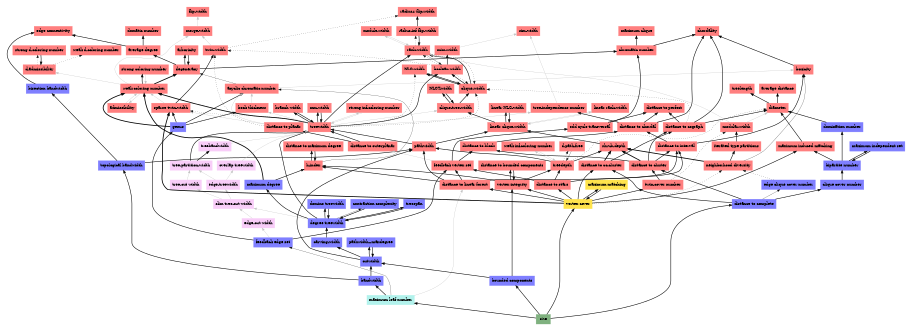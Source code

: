 digraph parameter_inclusions_veU7Jf {
	node [color=lightblue2 style=filled]
	margin=0.04 size="6,6"
	rankdir = BT
	"n_v4sLfO" [label="admissibility" URL="/parameters/html/v4sLfO" color="#ff7f7f" shape=box]
	"n_s4EiWI" [label="d-path-free" URL="/parameters/html/s4EiWI" color="#ff7f7f" shape=box]
	"n_LlWzhg" [label="contraction complexity" URL="/parameters/html/LlWzhg" color="#7f7fff" shape=box]
	"n_q7zHeT" [label="maximum clique" URL="/parameters/html/q7zHeT" color="#ff7f7f" shape=box]
	"n_fQj3wU" [label="linear clique-width" URL="/parameters/html/fQj3wU" color="#ff7f7f" shape=box]
	"n_G1Cwmc" [label="iterated type partitions" URL="/parameters/html/G1Cwmc" color="#ff7f7f" shape=box]
	"n_6BWcgd" [label="pathwidth+maxdegree" URL="/parameters/html/6BWcgd" color="#7f7fff" shape=box]
	"n_w3LxG1" [label="treebandwidth" URL="/parameters/html/w3LxG1" color="#f8cdf8" shape=box]
	"n_UyQ5yM" [label="maximum degree" URL="/parameters/html/UyQ5yM" color="#7f7fff" shape=box]
	"n_veU7Jf" [label="maximum matching" URL="/parameters/html/veU7Jf" color="#ffe34c" shape=box]
	"n_7P9WUz" [label="clique-tree-width" URL="/parameters/html/7P9WUz" color="#ff7f7f" shape=box]
	"n_Pqiy2C" [label="d-admissibility" URL="/parameters/html/Pqiy2C" color="#ff7f7f" shape=box]
	"n_QGZuUW" [label="acyclic chromatic number" URL="/parameters/html/QGZuUW" color="#ff7f7f" shape=box]
	"n_F1NpDy" [label="size" URL="/parameters/html/F1NpDy" color="#7fb17f" shape=box]
	"n_aP5a38" [label="bandwidth" URL="/parameters/html/aP5a38" color="#7f7fff" shape=box]
	"n_2LDMQ6" [label="distance to complete" URL="/parameters/html/2LDMQ6" color="#7f7fff" shape=box]
	"n_gbaHdw" [label="genus" URL="/parameters/html/gbaHdw" color="#7f7fff" shape=box]
	"n_w7MmyW" [label="chromatic number" URL="/parameters/html/w7MmyW" color="#ff7f7f" shape=box]
	"n_NTgNzT" [label="shrub-depth" URL="/parameters/html/NTgNzT" color="#ff7f7f" shape=box]
	"n_cHugsk" [label="linear rank-width" URL="/parameters/html/cHugsk" color="#ff7f7f" shape=box]
	"n_QP01gs" [label="tree-partition-width" URL="/parameters/html/QP01gs" color="#f8cdf8" shape=box]
	"n_KD6n2n" [label="weak coloring number" URL="/parameters/html/KD6n2n" color="#ff7f7f" shape=box]
	"n_zH8PpT" [label="average distance" URL="/parameters/html/zH8PpT" color="#ff7f7f" shape=box]
	"n_A2jPWT" [label="boolean width" URL="/parameters/html/A2jPWT" color="#ff7f7f" shape=box]
	"n_RPTCxd" [label="distance to bounded components" URL="/parameters/html/RPTCxd" color="#ff7f7f" shape=box]
	"n_Xrpbv7" [label="NLC-width" URL="/parameters/html/Xrpbv7" color="#ff7f7f" shape=box]
	"n_JA2nKw" [label="treelength" URL="/parameters/html/JA2nKw" color="#ff7f7f" shape=box]
	"n_VHClqR" [label="pathwidth" URL="/parameters/html/VHClqR" color="#ff7f7f" shape=box]
	"n_yihnem" [label="strong d-coloring number" URL="/parameters/html/yihnem" color="#ff7f7f" shape=box]
	"n_wUdmUb" [label="bisection bandwidth" URL="/parameters/html/wUdmUb" color="#7f7fff" shape=box]
	"n_d7vRYU" [label="mm-width" URL="/parameters/html/d7vRYU" color="#ff7f7f" shape=box]
	"n_3F3oc3" [label="weak d-coloring number" URL="/parameters/html/3F3oc3" color="#ff7f7f" shape=box]
	"n_GNTwUS" [label="h-index" URL="/parameters/html/GNTwUS" color="#ff7f7f" shape=box]
	"n_doijTS" [label="book thickness" URL="/parameters/html/doijTS" color="#ff7f7f" shape=box]
	"n_JbqZoT" [label="edge connectivity" URL="/parameters/html/JbqZoT" color="#ff7f7f" shape=box]
	"n_wg5HuV" [label="clique-width" URL="/parameters/html/wg5HuV" color="#ff7f7f" shape=box]
	"n_hbfWwE" [label="distance to co-cluster" URL="/parameters/html/hbfWwE" color="#ff7f7f" shape=box]
	"n_nCWUh3" [label="degree treewidth" URL="/parameters/html/nCWUh3" color="#7f7fff" shape=box]
	"n_2FM8hj" [label="sparse twin-width" URL="/parameters/html/2FM8hj" color="#ff7f7f" shape=box]
	"n_fTqo40" [label="chordality" URL="/parameters/html/fTqo40" color="#ff7f7f" shape=box]
	"n_SnA7Eq" [label="topological bandwidth" URL="/parameters/html/SnA7Eq" color="#7f7fff" shape=box]
	"n_mHtXUU" [label="maximum independent set" URL="/parameters/html/mHtXUU" color="#7f7fff" shape=box]
	"n_fNR6QK" [label="tree-independence number" URL="/parameters/html/fNR6QK" color="#ff7f7f" shape=box]
	"n_fojquT" [label="rank-width" URL="/parameters/html/fojquT" color="#ff7f7f" shape=box]
	"n_jYG7BR" [label="flip-width" URL="/parameters/html/jYG7BR" color="#ff7f7f" shape=box]
	"n_zgMenA" [label="arboricity" URL="/parameters/html/zgMenA" color="#ff7f7f" shape=box]
	"n_z0y4TW" [label="average degree" URL="/parameters/html/z0y4TW" color="#ff7f7f" shape=box]
	"n_Ve5ruW" [label="odd cycle transversal" URL="/parameters/html/Ve5ruW" color="#ff7f7f" shape=box]
	"n_1dQQ87" [label="bipartite number" URL="/parameters/html/1dQQ87" color="#7f7fff" shape=box]
	"n_JQTHZS" [label="strong inf-coloring number" URL="/parameters/html/JQTHZS" color="#ff7f7f" shape=box]
	"n_8CgU0P" [label="tree-cut width" URL="/parameters/html/8CgU0P" color="#f8cdf8" shape=box]
	"n_GNOiyB" [label="feedback vertex set" URL="/parameters/html/GNOiyB" color="#ff7f7f" shape=box]
	"n_nYXiuT" [label="radius-inf flip-width" URL="/parameters/html/nYXiuT" color="#ff7f7f" shape=box]
	"n_aEGv5N" [label="sim-width" URL="/parameters/html/aEGv5N" color="#ff7f7f" shape=box]
	"n_WmIFB1" [label="mim-width" URL="/parameters/html/WmIFB1" color="#ff7f7f" shape=box]
	"n_KEP2qM" [label="treedepth" URL="/parameters/html/KEP2qM" color="#ff7f7f" shape=box]
	"n_dS6OgO" [label="carving-width" URL="/parameters/html/dS6OgO" color="#7f7fff" shape=box]
	"n_EV3FqL" [label="module-width" URL="/parameters/html/EV3FqL" color="#ff7f7f" shape=box]
	"n_VomShB" [label="clique cover number" URL="/parameters/html/VomShB" color="#7f7fff" shape=box]
	"n_VowkuW" [label="degeneracy" URL="/parameters/html/VowkuW" color="#ff7f7f" shape=box]
	"n_MLJMRH" [label="distance to planar" URL="/parameters/html/MLJMRH" color="#ff7f7f" shape=box]
	"n_Z10jME" [label="distance to stars" URL="/parameters/html/Z10jME" color="#ff7f7f" shape=box]
	"n_lPHVWU" [label="distance to outerplanar" URL="/parameters/html/lPHVWU" color="#ff7f7f" shape=box]
	"n_ZNqIlN" [label="edge-cut width" URL="/parameters/html/ZNqIlN" color="#f8cdf8" shape=box]
	"n_vMs3RS" [label="neighborhood diversity" URL="/parameters/html/vMs3RS" color="#ff7f7f" shape=box]
	"n_4DIiH0" [label="radius-r flip-width" URL="/parameters/html/4DIiH0" color="#ff7f7f" shape=box]
	"n_aXw3Co" [label="distance to cluster" URL="/parameters/html/aXw3Co" color="#ff7f7f" shape=box]
	"n_oFvl4c" [label="slim tree-cut width" URL="/parameters/html/oFvl4c" color="#f8cdf8" shape=box]
	"n_yk7XP0" [label="distance to linear forest" URL="/parameters/html/yk7XP0" color="#ff7f7f" shape=box]
	"n_Gq0onN" [label="domination number" URL="/parameters/html/Gq0onN" color="#7f7fff" shape=box]
	"n_IbKkUQ" [label="treespan" URL="/parameters/html/IbKkUQ" color="#7f7fff" shape=box]
	"n_p4bTjp" [label="diameter" URL="/parameters/html/p4bTjp" color="#ff7f7f" shape=box]
	"n_MUnHA0" [label="twin-cover number" URL="/parameters/html/MUnHA0" color="#ff7f7f" shape=box]
	"n_pKi2tL" [label="edge-treewidth" URL="/parameters/html/pKi2tL" color="#f8cdf8" shape=box]
	"n_a7MpiT" [label="boxicity" URL="/parameters/html/a7MpiT" color="#ff7f7f" shape=box]
	"n_xNJnFb" [label="distance to block" URL="/parameters/html/xNJnFb" color="#ff7f7f" shape=box]
	"n_kRR8zx" [label="distance to maximum degree" URL="/parameters/html/kRR8zx" color="#ff7f7f" shape=box]
	"n_HTk9PZ" [label="feedback edge set" URL="/parameters/html/HTk9PZ" color="#7f7fff" shape=box]
	"n_BN92vX" [label="maximum leaf number" URL="/parameters/html/BN92vX" color="#b2f2ec" shape=box]
	"n_OdZQna" [label="distance to chordal" URL="/parameters/html/OdZQna" color="#ff7f7f" shape=box]
	"n_aEs5ap" [label="domino treewidth" URL="/parameters/html/aEs5ap" color="#7f7fff" shape=box]
	"n_AVc2K6" [label="distance to interval" URL="/parameters/html/AVc2K6" color="#ff7f7f" shape=box]
	"n_UWmTKl" [label="merge-width" URL="/parameters/html/UWmTKl" color="#ff7f7f" shape=box]
	"n_nYQDv6" [label="edge clique cover number" URL="/parameters/html/nYQDv6" color="#7f7fff" shape=box]
	"n_t7c4mp" [label="bounded components" URL="/parameters/html/t7c4mp" color="#7f7fff" shape=box]
	"n_TLx1pz" [label="cutwidth" URL="/parameters/html/TLx1pz" color="#7f7fff" shape=box]
	"n_KRV6tI" [label="domatic number" URL="/parameters/html/KRV6tI" color="#ff7f7f" shape=box]
	"n_v09DMY" [label="linear NLC-width" URL="/parameters/html/v09DMY" color="#ff7f7f" shape=box]
	"n_mOri44" [label="NLCT-width" URL="/parameters/html/mOri44" color="#ff7f7f" shape=box]
	"n_P8yP3M" [label="overlap treewidth" URL="/parameters/html/P8yP3M" color="#f8cdf8" shape=box]
	"n_4bj71L" [label="modular-width" URL="/parameters/html/4bj71L" color="#ff7f7f" shape=box]
	"n_kJZKgd" [label="distance to perfect" URL="/parameters/html/kJZKgd" color="#ff7f7f" shape=box]
	"n_PxVh3F" [label="strong coloring number" URL="/parameters/html/PxVh3F" color="#ff7f7f" shape=box]
	"n_OrH7et" [label="twin-width" URL="/parameters/html/OrH7et" color="#ff7f7f" shape=box]
	"n_4lp9Yj" [label="vertex cover" URL="/parameters/html/4lp9Yj" color="#ffe34c" shape=box]
	"n_lIcmuR" [label="branch width" URL="/parameters/html/lIcmuR" color="#ff7f7f" shape=box]
	"n_5Q7fuR" [label="treewidth" URL="/parameters/html/5Q7fuR" color="#ff7f7f" shape=box]
	"n_KVhJFB" [label="vertex integrity" URL="/parameters/html/KVhJFB" color="#ff7f7f" shape=box]
	"n_GzMYlT" [label="maximum induced matching" URL="/parameters/html/GzMYlT" color="#ff7f7f" shape=box]
	"n_DfwI9E" [label="weak inf-coloring number" URL="/parameters/html/DfwI9E" color="#ff7f7f" shape=box]
	"n_uDXX2i" [label="distance to cograph" URL="/parameters/html/uDXX2i" color="#ff7f7f" shape=box]
	"n_lPHVWU" -> "n_5Q7fuR" [label="" decorate=true lblstyle="above, sloped" weight="100" penwidth="2.0"]
	"n_MUnHA0" -> "n_aXw3Co" [label="" decorate=true lblstyle="above, sloped" weight="100" penwidth="2.0"]
	"n_JQTHZS" -> "n_5Q7fuR" [label="" decorate=true lblstyle="above, sloped" color="gray" weight="1"]
	"n_z0y4TW" -> "n_JbqZoT" [label="" decorate=true lblstyle="above, sloped" weight="100" penwidth="2.0"]
	"n_5Q7fuR" -> "n_KD6n2n" [label="" decorate=true lblstyle="above, sloped" weight="100" penwidth="3.0"]
	"n_Z10jME" -> "n_AVc2K6" [label="" decorate=true lblstyle="above, sloped" weight="100" penwidth="2.0"]
	"n_2LDMQ6" -> "n_aXw3Co" [label="" decorate=true lblstyle="above, sloped" weight="100" penwidth="2.0"]
	"n_BN92vX" -> "n_HTk9PZ" [label="" decorate=true lblstyle="above, sloped" weight="20" penwidth="0.7"]
	"n_PxVh3F" -> "n_KD6n2n" [label="" decorate=true lblstyle="above, sloped" color="gray" weight="1"]
	"n_yk7XP0" -> "n_AVc2K6" [label="" decorate=true lblstyle="above, sloped" weight="100" penwidth="2.0"]
	"n_wg5HuV" -> "n_fojquT" [label="" decorate=true lblstyle="above, sloped" weight="100" penwidth="2.0"]
	"n_F1NpDy" -> "n_t7c4mp" [label="" decorate=true lblstyle="above, sloped" weight="100" penwidth="2.0"]
	"n_yihnem" -> "n_Pqiy2C" [label="" decorate=true lblstyle="above, sloped" weight="100" penwidth="2.0"]
	"n_VHClqR" -> "n_fQj3wU" [label="" decorate=true lblstyle="above, sloped" weight="100" penwidth="2.0"]
	"n_QGZuUW" -> "n_VowkuW" [label="" decorate=true lblstyle="above, sloped" weight="20" penwidth="0.7"]
	"n_gbaHdw" -> "n_QGZuUW" [label="" decorate=true lblstyle="above, sloped" weight="100" penwidth="2.0"]
	"n_OdZQna" -> "n_fNR6QK" [label="" decorate=true lblstyle="above, sloped" weight="100" penwidth="2.0"]
	"n_HTk9PZ" -> "n_gbaHdw" [label="" decorate=true lblstyle="above, sloped" weight="100" penwidth="2.0"]
	"n_gbaHdw" -> "n_2FM8hj" [label="" decorate=true lblstyle="above, sloped" weight="100" penwidth="2.0"]
	"n_4lp9Yj" -> "n_yk7XP0" [label="" decorate=true lblstyle="above, sloped" weight="100" penwidth="2.0"]
	"n_5Q7fuR" -> "n_d7vRYU" [label="" decorate=true lblstyle="above, sloped" weight="100" penwidth="2.0"]
	"n_2LDMQ6" -> "n_VomShB" [label="" decorate=true lblstyle="above, sloped" weight="100" penwidth="2.0"]
	"n_GNTwUS" -> "n_QGZuUW" [label="" decorate=true lblstyle="above, sloped" weight="20" penwidth="0.7"]
	"n_fojquT" -> "n_A2jPWT" [label="" decorate=true lblstyle="above, sloped" weight="20" penwidth="0.7"]
	"n_4bj71L" -> "n_fojquT" [label="" decorate=true lblstyle="above, sloped" color="gray" weight="1"]
	"n_wg5HuV" -> "n_A2jPWT" [label="" decorate=true lblstyle="above, sloped" weight="100" penwidth="2.0"]
	"n_BN92vX" -> "n_yk7XP0" [label="" decorate=true lblstyle="above, sloped" color="gray" weight="1"]
	"n_cHugsk" -> "n_fQj3wU" [label="" decorate=true lblstyle="above, sloped" color="gray" weight="1"]
	"n_KD6n2n" -> "n_Pqiy2C" [label="" decorate=true lblstyle="above, sloped" color="gray" weight="1"]
	"n_4lp9Yj" -> "n_MUnHA0" [label="" decorate=true lblstyle="above, sloped" weight="100" penwidth="2.0"]
	"n_gbaHdw" -> "n_doijTS" [label="" decorate=true lblstyle="above, sloped" weight="100" penwidth="2.0"]
	"n_gbaHdw" -> "n_KD6n2n" [label="" decorate=true lblstyle="above, sloped" weight="100" penwidth="3.0"]
	"n_d7vRYU" -> "n_5Q7fuR" [label="" decorate=true lblstyle="above, sloped" weight="100" penwidth="2.0"]
	"n_nCWUh3" -> "n_oFvl4c" [label="" decorate=true lblstyle="above, sloped" color="gray" weight="1"]
	"n_nYQDv6" -> "n_vMs3RS" [label="" decorate=true lblstyle="above, sloped" style="dotted" weight="1" penwidth="1.0"]
	"n_4lp9Yj" -> "n_KVhJFB" [label="" decorate=true lblstyle="above, sloped" weight="100" penwidth="2.0"]
	"n_doijTS" -> "n_QGZuUW" [label="" decorate=true lblstyle="above, sloped" color="gray" weight="1"]
	"n_VHClqR" -> "n_5Q7fuR" [label="" decorate=true lblstyle="above, sloped" weight="100" penwidth="2.0"]
	"n_aXw3Co" -> "n_AVc2K6" [label="" decorate=true lblstyle="above, sloped" weight="100" penwidth="2.0"]
	"n_F1NpDy" -> "n_2LDMQ6" [label="" decorate=true lblstyle="above, sloped" weight="100" penwidth="2.0"]
	"n_nCWUh3" -> "n_aEs5ap" [label="" decorate=true lblstyle="above, sloped" weight="100" penwidth="2.0"]
	"n_TLx1pz" -> "n_6BWcgd" [label="" decorate=true lblstyle="above, sloped" weight="100" penwidth="2.0"]
	"n_vMs3RS" -> "n_NTgNzT" [label="" decorate=true lblstyle="above, sloped" weight="100" penwidth="3.0"]
	"n_uDXX2i" -> "n_kJZKgd" [label="" decorate=true lblstyle="above, sloped" weight="100" penwidth="2.0"]
	"n_Ve5ruW" -> "n_kJZKgd" [label="" decorate=true lblstyle="above, sloped" weight="100" penwidth="2.0"]
	"n_P8yP3M" -> "n_5Q7fuR" [label="" decorate=true lblstyle="above, sloped" color="gray" weight="1"]
	"n_Z10jME" -> "n_KEP2qM" [label="" decorate=true lblstyle="above, sloped" weight="100" penwidth="2.0"]
	"n_AVc2K6" -> "n_a7MpiT" [label="" decorate=true lblstyle="above, sloped" weight="100" penwidth="2.0"]
	"n_aXw3Co" -> "n_uDXX2i" [label="" decorate=true lblstyle="above, sloped" weight="100" penwidth="2.0"]
	"n_5Q7fuR" -> "n_7P9WUz" [label="" decorate=true lblstyle="above, sloped" color="gray" weight="1"]
	"n_fQj3wU" -> "n_7P9WUz" [label="" decorate=true lblstyle="above, sloped" weight="100" penwidth="2.0"]
	"n_Ve5ruW" -> "n_w7MmyW" [label="" decorate=true lblstyle="above, sloped" weight="100" penwidth="2.0"]
	"n_fojquT" -> "n_EV3FqL" [label="" decorate=true lblstyle="above, sloped" color="gray" weight="1"]
	"n_oFvl4c" -> "n_pKi2tL" [label="" decorate=true lblstyle="above, sloped" color="gray" weight="1"]
	"n_KD6n2n" -> "n_PxVh3F" [label="" decorate=true lblstyle="above, sloped" weight="100" penwidth="2.0"]
	"n_vMs3RS" -> "n_a7MpiT" [label="" decorate=true lblstyle="above, sloped" weight="20" penwidth="0.7"]
	"n_A2jPWT" -> "n_WmIFB1" [label="" decorate=true lblstyle="above, sloped" weight="100" penwidth="2.0"]
	"n_QP01gs" -> "n_w3LxG1" [label="" decorate=true lblstyle="above, sloped" weight="100" penwidth="2.0"]
	"n_HTk9PZ" -> "n_ZNqIlN" [label="" decorate=true lblstyle="above, sloped" color="gray" weight="1"]
	"n_z0y4TW" -> "n_KRV6tI" [label="" decorate=true lblstyle="above, sloped" weight="100" penwidth="2.0"]
	"n_OdZQna" -> "n_kJZKgd" [label="" decorate=true lblstyle="above, sloped" weight="100" penwidth="2.0"]
	"n_4lp9Yj" -> "n_GzMYlT" [label="" decorate=true lblstyle="above, sloped" weight="100" penwidth="2.0"]
	"n_LlWzhg" -> "n_nCWUh3" [label="" decorate=true lblstyle="above, sloped" weight="100" penwidth="2.0"]
	"n_aXw3Co" -> "n_NTgNzT" [label="" decorate=true lblstyle="above, sloped" weight="100" penwidth="3.0"]
	"n_fojquT" -> "n_wg5HuV" [label="" decorate=true lblstyle="above, sloped" style="dotted" weight="1" penwidth="1.0"]
	"n_yk7XP0" -> "n_GNOiyB" [label="" decorate=true lblstyle="above, sloped" weight="100" penwidth="2.0"]
	"n_AVc2K6" -> "n_OdZQna" [label="" decorate=true lblstyle="above, sloped" weight="100" penwidth="2.0"]
	"n_Z10jME" -> "n_GNOiyB" [label="" decorate=true lblstyle="above, sloped" weight="100" penwidth="2.0"]
	"n_uDXX2i" -> "n_wg5HuV" [label="" decorate=true lblstyle="above, sloped" style="dotted" weight="1" penwidth="1.0"]
	"n_1dQQ87" -> "n_mHtXUU" [label="" decorate=true lblstyle="above, sloped" weight="100" penwidth="2.0"]
	"n_fQj3wU" -> "n_v09DMY" [label="" decorate=true lblstyle="above, sloped" weight="100" penwidth="2.0"]
	"n_KEP2qM" -> "n_p4bTjp" [label="" decorate=true lblstyle="above, sloped" style="dotted" weight="1" penwidth="1.0"]
	"n_hbfWwE" -> "n_uDXX2i" [label="" decorate=true lblstyle="above, sloped" weight="100" penwidth="2.0"]
	"n_IbKkUQ" -> "n_nCWUh3" [label="" decorate=true lblstyle="above, sloped" weight="100" penwidth="2.0"]
	"n_yk7XP0" -> "n_GNTwUS" [label="" decorate=true lblstyle="above, sloped" weight="100" penwidth="2.0"]
	"n_p4bTjp" -> "n_zH8PpT" [label="" decorate=true lblstyle="above, sloped" weight="100" penwidth="2.0"]
	"n_nCWUh3" -> "n_UyQ5yM" [label="" decorate=true lblstyle="above, sloped" weight="100" penwidth="2.0"]
	"n_KD6n2n" -> "n_UWmTKl" [label="" decorate=true lblstyle="above, sloped" color="gray" weight="1"]
	"n_v09DMY" -> "n_fQj3wU" [label="" decorate=true lblstyle="above, sloped" weight="100" penwidth="2.0"]
	"n_a7MpiT" -> "n_fTqo40" [label="" decorate=true lblstyle="above, sloped" weight="100" penwidth="2.0"]
	"n_2FM8hj" -> "n_OrH7et" [label="" decorate=true lblstyle="above, sloped" weight="100" penwidth="2.0"]
	"n_fojquT" -> "n_nYXiuT" [label="" decorate=true lblstyle="above, sloped" style="dotted" weight="1" penwidth="1.0"]
	"n_4lp9Yj" -> "n_Z10jME" [label="" decorate=true lblstyle="above, sloped" weight="100" penwidth="2.0"]
	"n_Pqiy2C" -> "n_3F3oc3" [label="" decorate=true lblstyle="above, sloped" style="dotted" weight="1" penwidth="0.8"]
	"n_4lp9Yj" -> "n_veU7Jf" [label="" decorate=true lblstyle="above, sloped" weight="100" penwidth="2.0"]
	"n_Gq0onN" -> "n_p4bTjp" [label="" decorate=true lblstyle="above, sloped" weight="100" penwidth="2.0"]
	"n_4lp9Yj" -> "n_hbfWwE" [label="" decorate=true lblstyle="above, sloped" weight="100" penwidth="2.0"]
	"n_1dQQ87" -> "n_GzMYlT" [label="" decorate=true lblstyle="above, sloped" weight="100" penwidth="2.0"]
	"n_TLx1pz" -> "n_dS6OgO" [label="" decorate=true lblstyle="above, sloped" weight="100" penwidth="2.0"]
	"n_5Q7fuR" -> "n_fojquT" [label="" decorate=true lblstyle="above, sloped" weight="100" penwidth="2.0"]
	"n_7P9WUz" -> "n_wg5HuV" [label="" decorate=true lblstyle="above, sloped" weight="100" penwidth="2.0"]
	"n_t7c4mp" -> "n_KVhJFB" [label="" decorate=true lblstyle="above, sloped" weight="100" penwidth="2.0"]
	"n_mHtXUU" -> "n_1dQQ87" [label="" decorate=true lblstyle="above, sloped" weight="100" penwidth="2.0"]
	"n_5Q7fuR" -> "n_2FM8hj" [label="" decorate=true lblstyle="above, sloped" style="dotted" weight="1" penwidth="0.8"]
	"n_5Q7fuR" -> "n_JQTHZS" [label="" decorate=true lblstyle="above, sloped" color="gray" weight="1"]
	"n_lPHVWU" -> "n_MLJMRH" [label="" decorate=true lblstyle="above, sloped" weight="100" penwidth="2.0"]
	"n_4lp9Yj" -> "n_2FM8hj" [label="" decorate=true lblstyle="above, sloped" weight="100" penwidth="3.0"]
	"n_fQj3wU" -> "n_cHugsk" [label="" decorate=true lblstyle="above, sloped" color="gray" weight="1"]
	"n_RPTCxd" -> "n_KVhJFB" [label="" decorate=true lblstyle="above, sloped" weight="100" penwidth="2.0"]
	"n_yk7XP0" -> "n_VHClqR" [label="" decorate=true lblstyle="above, sloped" weight="100" penwidth="2.0"]
	"n_HTk9PZ" -> "n_GNOiyB" [label="" decorate=true lblstyle="above, sloped" weight="100" penwidth="2.0"]
	"n_w7MmyW" -> "n_q7zHeT" [label="" decorate=true lblstyle="above, sloped" weight="100" penwidth="2.0"]
	"n_OrH7et" -> "n_4DIiH0" [label="" decorate=true lblstyle="above, sloped" style="dotted" weight="1" penwidth="1.0"]
	"n_OrH7et" -> "n_UWmTKl" [label="" decorate=true lblstyle="above, sloped" color="gray" weight="1"]
	"n_fNR6QK" -> "n_aEGv5N" [label="" decorate=true lblstyle="above, sloped" color="gray" weight="1"]
	"n_wg5HuV" -> "n_Xrpbv7" [label="" decorate=true lblstyle="above, sloped" weight="100" penwidth="2.0"]
	"n_2FM8hj" -> "n_KD6n2n" [label="" decorate=true lblstyle="above, sloped" color="gray" weight="1"]
	"n_GNTwUS" -> "n_kRR8zx" [label="" decorate=true lblstyle="above, sloped" weight="100" penwidth="2.0"]
	"n_KVhJFB" -> "n_GNTwUS" [label="" decorate=true lblstyle="above, sloped" weight="100" penwidth="2.0"]
	"n_KD6n2n" -> "n_VowkuW" [label="" decorate=true lblstyle="above, sloped" weight="100" penwidth="3.0"]
	"n_GzMYlT" -> "n_p4bTjp" [label="" decorate=true lblstyle="above, sloped" weight="100" penwidth="2.0"]
	"n_SnA7Eq" -> "n_VHClqR" [label="" decorate=true lblstyle="above, sloped" weight="100" penwidth="2.0"]
	"n_VowkuW" -> "n_zgMenA" [label="" decorate=true lblstyle="above, sloped" weight="100" penwidth="2.0"]
	"n_uDXX2i" -> "n_p4bTjp" [label="" decorate=true lblstyle="above, sloped" weight="100" penwidth="2.0"]
	"n_5Q7fuR" -> "n_Xrpbv7" [label="" decorate=true lblstyle="above, sloped" style="dotted" weight="1" penwidth="1.0"]
	"n_OdZQna" -> "n_fTqo40" [label="" decorate=true lblstyle="above, sloped" weight="100" penwidth="2.0"]
	"n_QGZuUW" -> "n_a7MpiT" [label="" decorate=true lblstyle="above, sloped" color="gray" weight="1"]
	"n_KEP2qM" -> "n_VHClqR" [label="" decorate=true lblstyle="above, sloped" weight="100" penwidth="2.0"]
	"n_pKi2tL" -> "n_P8yP3M" [label="" decorate=true lblstyle="above, sloped" color="gray" weight="1"]
	"n_DfwI9E" -> "n_KEP2qM" [label="" decorate=true lblstyle="above, sloped" color="gray" weight="1"]
	"n_GNOiyB" -> "n_lPHVWU" [label="" decorate=true lblstyle="above, sloped" color="gray" weight="1"]
	"n_EV3FqL" -> "n_fojquT" [label="" decorate=true lblstyle="above, sloped" color="gray" weight="1"]
	"n_wUdmUb" -> "n_JbqZoT" [label="" decorate=true lblstyle="above, sloped" weight="100" penwidth="2.0"]
	"n_GNOiyB" -> "n_xNJnFb" [label="" decorate=true lblstyle="above, sloped" weight="100" penwidth="2.0"]
	"n_6BWcgd" -> "n_TLx1pz" [label="" decorate=true lblstyle="above, sloped" weight="100" penwidth="2.0"]
	"n_Pqiy2C" -> "n_yihnem" [label="" decorate=true lblstyle="above, sloped" style="dotted" weight="1" penwidth="0.8"]
	"n_nCWUh3" -> "n_5Q7fuR" [label="" decorate=true lblstyle="above, sloped" weight="100" penwidth="2.0"]
	"n_MUnHA0" -> "n_4bj71L" [label="" decorate=true lblstyle="above, sloped" style="dotted" weight="1" penwidth="1.0"]
	"n_5Q7fuR" -> "n_fNR6QK" [label="" decorate=true lblstyle="above, sloped" color="gray" weight="1"]
	"n_v4sLfO" -> "n_KD6n2n" [label="" decorate=true lblstyle="above, sloped" color="gray" weight="1"]
	"n_A2jPWT" -> "n_wg5HuV" [label="" decorate=true lblstyle="above, sloped" style="dotted" weight="1" penwidth="1.0"]
	"n_MLJMRH" -> "n_2FM8hj" [label="" decorate=true lblstyle="above, sloped" color="gray" weight="1"]
	"n_UyQ5yM" -> "n_GNTwUS" [label="" decorate=true lblstyle="above, sloped" weight="100" penwidth="2.0"]
	"n_vMs3RS" -> "n_G1Cwmc" [label="" decorate=true lblstyle="above, sloped" weight="100" penwidth="2.0"]
	"n_KEP2qM" -> "n_s4EiWI" [label="" decorate=true lblstyle="above, sloped" style="dotted" weight="1" penwidth="1.0"]
	"n_NTgNzT" -> "n_fQj3wU" [label="" decorate=true lblstyle="above, sloped" weight="100" penwidth="2.0"]
	"n_KEP2qM" -> "n_DfwI9E" [label="" decorate=true lblstyle="above, sloped" color="gray" weight="1"]
	"n_MLJMRH" -> "n_QGZuUW" [label="" decorate=true lblstyle="above, sloped" color="gray" weight="1"]
	"n_nYXiuT" -> "n_fojquT" [label="" decorate=true lblstyle="above, sloped" weight="100" penwidth="2.0"]
	"n_p4bTjp" -> "n_JA2nKw" [label="" decorate=true lblstyle="above, sloped" weight="100" penwidth="2.0"]
	"n_aP5a38" -> "n_TLx1pz" [label="" decorate=true lblstyle="above, sloped" weight="100" penwidth="2.0"]
	"n_Xrpbv7" -> "n_wg5HuV" [label="" decorate=true lblstyle="above, sloped" weight="100" penwidth="2.0"]
	"n_ZNqIlN" -> "n_oFvl4c" [label="" decorate=true lblstyle="above, sloped" color="gray" weight="1"]
	"n_A2jPWT" -> "n_fojquT" [label="" decorate=true lblstyle="above, sloped" style="dotted" weight="1" penwidth="1.0"]
	"n_veU7Jf" -> "n_4lp9Yj" [label="" decorate=true lblstyle="above, sloped" weight="100" penwidth="2.0"]
	"n_A2jPWT" -> "n_OrH7et" [label="" decorate=true lblstyle="above, sloped" style="dotted" weight="1" penwidth="1.0"]
	"n_5Q7fuR" -> "n_A2jPWT" [label="" decorate=true lblstyle="above, sloped" weight="100" penwidth="2.0"]
	"n_KVhJFB" -> "n_RPTCxd" [label="" decorate=true lblstyle="above, sloped" weight="100" penwidth="2.0"]
	"n_pKi2tL" -> "n_QP01gs" [label="" decorate=true lblstyle="above, sloped" color="gray" weight="1"]
	"n_aEs5ap" -> "n_nCWUh3" [label="" decorate=true lblstyle="above, sloped" weight="100" penwidth="2.0"]
	"n_xNJnFb" -> "n_OdZQna" [label="" decorate=true lblstyle="above, sloped" weight="100" penwidth="2.0"]
	"n_aXw3Co" -> "n_xNJnFb" [label="" decorate=true lblstyle="above, sloped" weight="100" penwidth="2.0"]
	"n_VowkuW" -> "n_w7MmyW" [label="" decorate=true lblstyle="above, sloped" weight="100" penwidth="2.0"]
	"n_GNOiyB" -> "n_Ve5ruW" [label="" decorate=true lblstyle="above, sloped" weight="100" penwidth="2.0"]
	"n_1dQQ87" -> "n_Gq0onN" [label="" decorate=true lblstyle="above, sloped" weight="100" penwidth="2.0"]
	"n_2LDMQ6" -> "n_nYQDv6" [label="" decorate=true lblstyle="above, sloped" weight="20" penwidth="0.7"]
	"n_lIcmuR" -> "n_5Q7fuR" [label="" decorate=true lblstyle="above, sloped" weight="100" penwidth="2.0"]
	"n_F1NpDy" -> "n_4lp9Yj" [label="" decorate=true lblstyle="above, sloped" weight="100" penwidth="2.0"]
	"n_2LDMQ6" -> "n_hbfWwE" [label="" decorate=true lblstyle="above, sloped" weight="100" penwidth="2.0"]
	"n_TLx1pz" -> "n_VHClqR" [label="" decorate=true lblstyle="above, sloped" weight="100" penwidth="2.0"]
	"n_uDXX2i" -> "n_fTqo40" [label="" decorate=true lblstyle="above, sloped" weight="100" penwidth="2.0"]
	"n_w7MmyW" -> "n_fTqo40" [label="" decorate=true lblstyle="above, sloped" weight="100" penwidth="2.0"]
	"n_5Q7fuR" -> "n_lIcmuR" [label="" decorate=true lblstyle="above, sloped" weight="100" penwidth="2.0"]
	"n_QP01gs" -> "n_5Q7fuR" [label="" decorate=true lblstyle="above, sloped" weight="100" penwidth="2.0"]
	"n_hbfWwE" -> "n_NTgNzT" [label="" decorate=true lblstyle="above, sloped" weight="100" penwidth="3.0"]
	"n_UyQ5yM" -> "n_KD6n2n" [label="" decorate=true lblstyle="above, sloped" weight="100" penwidth="3.0"]
	"n_5Q7fuR" -> "n_doijTS" [label="" decorate=true lblstyle="above, sloped" color="gray" weight="1"]
	"n_KEP2qM" -> "n_NTgNzT" [label="" decorate=true lblstyle="above, sloped" weight="100" penwidth="2.0"]
	"n_nCWUh3" -> "n_LlWzhg" [label="" decorate=true lblstyle="above, sloped" weight="20" penwidth="0.7"]
	"n_7P9WUz" -> "n_mOri44" [label="" decorate=true lblstyle="above, sloped" weight="100" penwidth="2.0"]
	"n_nYXiuT" -> "n_4DIiH0" [label="" decorate=true lblstyle="above, sloped" weight="100" penwidth="2.0"]
	"n_KD6n2n" -> "n_v4sLfO" [label="" decorate=true lblstyle="above, sloped" color="gray" weight="1"]
	"n_8CgU0P" -> "n_QP01gs" [label="" decorate=true lblstyle="above, sloped" color="gray" weight="1"]
	"n_t7c4mp" -> "n_TLx1pz" [label="" decorate=true lblstyle="above, sloped" weight="100" penwidth="2.0"]
	"n_oFvl4c" -> "n_8CgU0P" [label="" decorate=true lblstyle="above, sloped" color="gray" weight="1"]
	"n_F1NpDy" -> "n_BN92vX" [label="" decorate=true lblstyle="above, sloped" weight="100" penwidth="2.0"]
	"n_nCWUh3" -> "n_IbKkUQ" [label="" decorate=true lblstyle="above, sloped" weight="100" penwidth="2.0"]
	"n_WmIFB1" -> "n_aEGv5N" [label="" decorate=true lblstyle="above, sloped" color="gray" weight="1"]
	"n_zgMenA" -> "n_VowkuW" [label="" decorate=true lblstyle="above, sloped" weight="100" penwidth="2.0"]
	"n_KVhJFB" -> "n_KEP2qM" [label="" decorate=true lblstyle="above, sloped" weight="100" penwidth="2.0"]
	"n_MLJMRH" -> "n_OrH7et" [label="" decorate=true lblstyle="above, sloped" style="dotted" weight="1" penwidth="1.0"]
	"n_VomShB" -> "n_1dQQ87" [label="" decorate=true lblstyle="above, sloped" weight="100" penwidth="2.0"]
	"n_SnA7Eq" -> "n_wUdmUb" [label="" decorate=true lblstyle="above, sloped" weight="100" penwidth="2.0"]
	"n_mOri44" -> "n_7P9WUz" [label="" decorate=true lblstyle="above, sloped" weight="100" penwidth="2.0"]
	"n_5Q7fuR" -> "n_wg5HuV" [label="" decorate=true lblstyle="above, sloped" style="dotted" weight="1" penwidth="1.0"]
	"n_4bj71L" -> "n_p4bTjp" [label="" decorate=true lblstyle="above, sloped" color="gray" weight="1"]
	"n_s4EiWI" -> "n_KEP2qM" [label="" decorate=true lblstyle="above, sloped" weight="20" penwidth="0.7"]
	"n_VowkuW" -> "n_z0y4TW" [label="" decorate=true lblstyle="above, sloped" weight="100" penwidth="2.0"]
	"n_aP5a38" -> "n_SnA7Eq" [label="" decorate=true lblstyle="above, sloped" weight="100" penwidth="2.0"]
	"n_dS6OgO" -> "n_nCWUh3" [label="" decorate=true lblstyle="above, sloped" weight="100" penwidth="2.0"]
	"n_BN92vX" -> "n_aP5a38" [label="" decorate=true lblstyle="above, sloped" weight="100" penwidth="2.0"]
	"n_UWmTKl" -> "n_jYG7BR" [label="" decorate=true lblstyle="above, sloped" color="gray" weight="1"]
	"n_4lp9Yj" -> "n_vMs3RS" [label="" decorate=true lblstyle="above, sloped" style="dotted" weight="1" penwidth="1.0"]
	"n_G1Cwmc" -> "n_4bj71L" [label="" decorate=true lblstyle="above, sloped" weight="100" penwidth="2.0"]
	"n_w3LxG1" -> "n_5Q7fuR" [label="" decorate=true lblstyle="above, sloped" color="gray" weight="1"]
	"n_kRR8zx" -> "n_GNTwUS" [label="" decorate=true lblstyle="above, sloped" weight="100" penwidth="2.0"]
}
